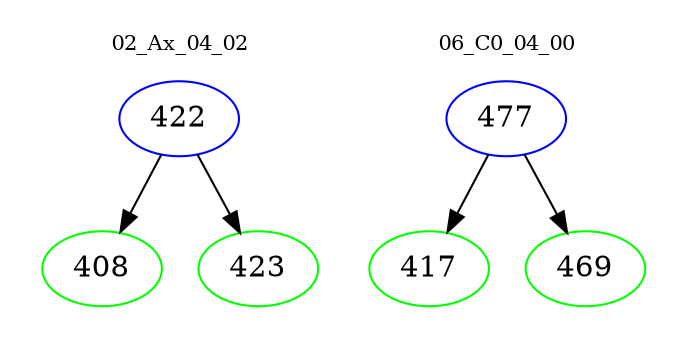digraph{
subgraph cluster_0 {
color = white
label = "02_Ax_04_02";
fontsize=10;
T0_422 [label="422", color="blue"]
T0_422 -> T0_408 [color="black"]
T0_408 [label="408", color="green"]
T0_422 -> T0_423 [color="black"]
T0_423 [label="423", color="green"]
}
subgraph cluster_1 {
color = white
label = "06_C0_04_00";
fontsize=10;
T1_477 [label="477", color="blue"]
T1_477 -> T1_417 [color="black"]
T1_417 [label="417", color="green"]
T1_477 -> T1_469 [color="black"]
T1_469 [label="469", color="green"]
}
}
